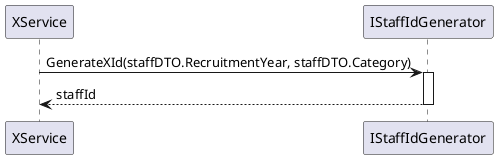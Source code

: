 @startuml sd

participant XService as svc
participant IStaffIdGenerator as generator

svc -> generator: GenerateXId(staffDTO.RecruitmentYear, staffDTO.Category)
activate generator


generator --> svc: staffId
deactivate generator

@enduml